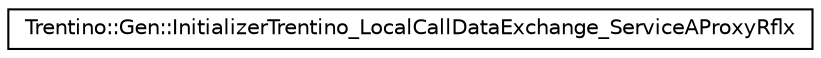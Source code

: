 digraph G
{
  edge [fontname="Helvetica",fontsize="10",labelfontname="Helvetica",labelfontsize="10"];
  node [fontname="Helvetica",fontsize="10",shape=record];
  rankdir="LR";
  Node1 [label="Trentino::Gen::InitializerTrentino_LocalCallDataExchange_ServiceAProxyRflx",height=0.2,width=0.4,color="black", fillcolor="white", style="filled",URL="$class_trentino_1_1_gen_1_1_initializer_trentino___local_call_data_exchange___service_a_proxy_rflx.html"];
}
